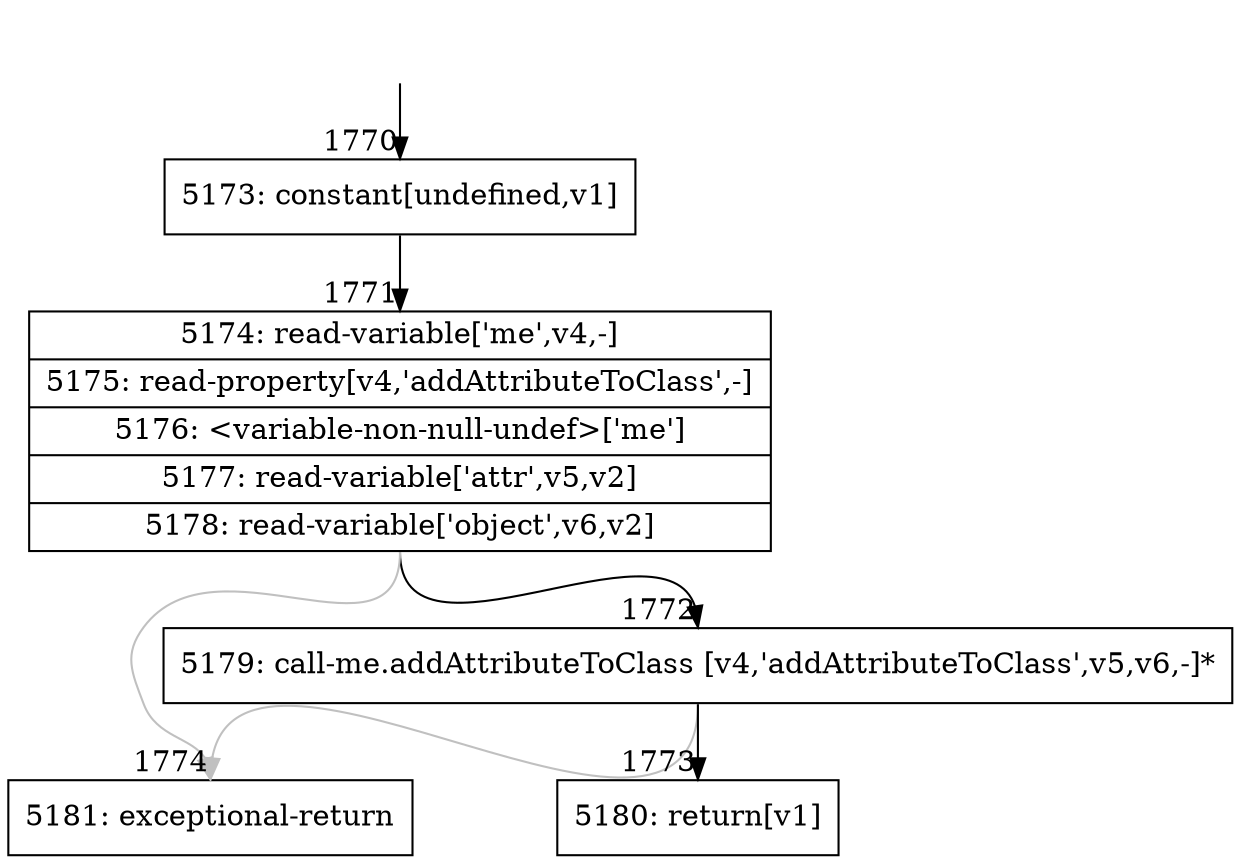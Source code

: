 digraph {
rankdir="TD"
BB_entry207[shape=none,label=""];
BB_entry207 -> BB1770 [tailport=s, headport=n, headlabel="    1770"]
BB1770 [shape=record label="{5173: constant[undefined,v1]}" ] 
BB1770 -> BB1771 [tailport=s, headport=n, headlabel="      1771"]
BB1771 [shape=record label="{5174: read-variable['me',v4,-]|5175: read-property[v4,'addAttributeToClass',-]|5176: \<variable-non-null-undef\>['me']|5177: read-variable['attr',v5,v2]|5178: read-variable['object',v6,v2]}" ] 
BB1771 -> BB1772 [tailport=s, headport=n, headlabel="      1772"]
BB1771 -> BB1774 [tailport=s, headport=n, color=gray, headlabel="      1774"]
BB1772 [shape=record label="{5179: call-me.addAttributeToClass [v4,'addAttributeToClass',v5,v6,-]*}" ] 
BB1772 -> BB1773 [tailport=s, headport=n, headlabel="      1773"]
BB1772 -> BB1774 [tailport=s, headport=n, color=gray]
BB1773 [shape=record label="{5180: return[v1]}" ] 
BB1774 [shape=record label="{5181: exceptional-return}" ] 
//#$~ 2054
}
